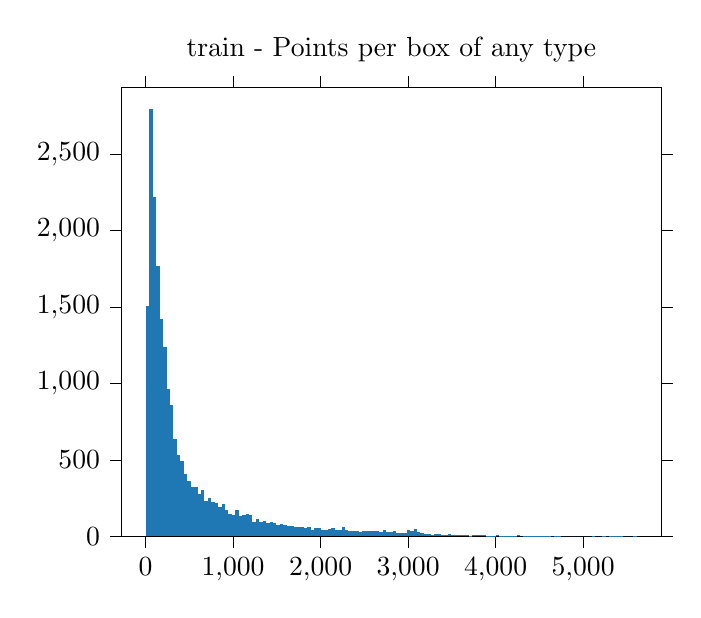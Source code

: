 % This file was created by tikzplotlib v0.8.5.
\begin{tikzpicture}

\definecolor{color0}{rgb}{0.122,0.467,0.706}

\begin{axis}[
tick align=outside,
tick pos=both,
title={train - Points per box of any type},
x grid style={white!69.02!black},
xmin=-274.25, xmax=5891.25,
xtick style={color=black},
y grid style={white!69.02!black},
ymin=0, ymax=2933.7,
ytick style={color=black}
]
\draw[fill=color0,draw opacity=0] (axis cs:6,0) rectangle (axis cs:45.196,1508);
\draw[fill=color0,draw opacity=0] (axis cs:45.196,0) rectangle (axis cs:84.392,2794);
\draw[fill=color0,draw opacity=0] (axis cs:84.392,0) rectangle (axis cs:123.587,2217);
\draw[fill=color0,draw opacity=0] (axis cs:123.587,0) rectangle (axis cs:162.783,1765);
\draw[fill=color0,draw opacity=0] (axis cs:162.783,0) rectangle (axis cs:201.979,1423);
\draw[fill=color0,draw opacity=0] (axis cs:201.979,0) rectangle (axis cs:241.175,1235);
\draw[fill=color0,draw opacity=0] (axis cs:241.175,0) rectangle (axis cs:280.371,962);
\draw[fill=color0,draw opacity=0] (axis cs:280.371,0) rectangle (axis cs:319.566,858);
\draw[fill=color0,draw opacity=0] (axis cs:319.566,0) rectangle (axis cs:358.762,634);
\draw[fill=color0,draw opacity=0] (axis cs:358.762,0) rectangle (axis cs:397.958,534);
\draw[fill=color0,draw opacity=0] (axis cs:397.958,0) rectangle (axis cs:437.154,493);
\draw[fill=color0,draw opacity=0] (axis cs:437.154,0) rectangle (axis cs:476.35,410);
\draw[fill=color0,draw opacity=0] (axis cs:476.35,0) rectangle (axis cs:515.545,358);
\draw[fill=color0,draw opacity=0] (axis cs:515.545,0) rectangle (axis cs:554.741,325);
\draw[fill=color0,draw opacity=0] (axis cs:554.741,0) rectangle (axis cs:593.937,325);
\draw[fill=color0,draw opacity=0] (axis cs:593.937,0) rectangle (axis cs:633.133,273);
\draw[fill=color0,draw opacity=0] (axis cs:633.133,0) rectangle (axis cs:672.329,300);
\draw[fill=color0,draw opacity=0] (axis cs:672.329,0) rectangle (axis cs:711.524,228);
\draw[fill=color0,draw opacity=0] (axis cs:711.524,0) rectangle (axis cs:750.72,252);
\draw[fill=color0,draw opacity=0] (axis cs:750.72,0) rectangle (axis cs:789.916,225);
\draw[fill=color0,draw opacity=0] (axis cs:789.916,0) rectangle (axis cs:829.112,214);
\draw[fill=color0,draw opacity=0] (axis cs:829.112,0) rectangle (axis cs:868.308,192);
\draw[fill=color0,draw opacity=0] (axis cs:868.308,0) rectangle (axis cs:907.503,209);
\draw[fill=color0,draw opacity=0] (axis cs:907.503,0) rectangle (axis cs:946.699,172);
\draw[fill=color0,draw opacity=0] (axis cs:946.699,0) rectangle (axis cs:985.895,144);
\draw[fill=color0,draw opacity=0] (axis cs:985.895,0) rectangle (axis cs:1025.091,141);
\draw[fill=color0,draw opacity=0] (axis cs:1025.091,0) rectangle (axis cs:1064.287,170);
\draw[fill=color0,draw opacity=0] (axis cs:1064.287,0) rectangle (axis cs:1103.483,134);
\draw[fill=color0,draw opacity=0] (axis cs:1103.483,0) rectangle (axis cs:1142.678,136);
\draw[fill=color0,draw opacity=0] (axis cs:1142.678,0) rectangle (axis cs:1181.874,145);
\draw[fill=color0,draw opacity=0] (axis cs:1181.874,0) rectangle (axis cs:1221.07,138);
\draw[fill=color0,draw opacity=0] (axis cs:1221.07,0) rectangle (axis cs:1260.266,94);
\draw[fill=color0,draw opacity=0] (axis cs:1260.266,0) rectangle (axis cs:1299.462,110);
\draw[fill=color0,draw opacity=0] (axis cs:1299.462,0) rectangle (axis cs:1338.657,95);
\draw[fill=color0,draw opacity=0] (axis cs:1338.657,0) rectangle (axis cs:1377.853,99);
\draw[fill=color0,draw opacity=0] (axis cs:1377.853,0) rectangle (axis cs:1417.049,86);
\draw[fill=color0,draw opacity=0] (axis cs:1417.049,0) rectangle (axis cs:1456.245,92);
\draw[fill=color0,draw opacity=0] (axis cs:1456.245,0) rectangle (axis cs:1495.441,87);
\draw[fill=color0,draw opacity=0] (axis cs:1495.441,0) rectangle (axis cs:1534.636,71);
\draw[fill=color0,draw opacity=0] (axis cs:1534.636,0) rectangle (axis cs:1573.832,83);
\draw[fill=color0,draw opacity=0] (axis cs:1573.832,0) rectangle (axis cs:1613.028,76);
\draw[fill=color0,draw opacity=0] (axis cs:1613.028,0) rectangle (axis cs:1652.224,64);
\draw[fill=color0,draw opacity=0] (axis cs:1652.224,0) rectangle (axis cs:1691.42,69);
\draw[fill=color0,draw opacity=0] (axis cs:1691.42,0) rectangle (axis cs:1730.615,58);
\draw[fill=color0,draw opacity=0] (axis cs:1730.615,0) rectangle (axis cs:1769.811,62);
\draw[fill=color0,draw opacity=0] (axis cs:1769.811,0) rectangle (axis cs:1809.007,61);
\draw[fill=color0,draw opacity=0] (axis cs:1809.007,0) rectangle (axis cs:1848.203,51);
\draw[fill=color0,draw opacity=0] (axis cs:1848.203,0) rectangle (axis cs:1887.399,58);
\draw[fill=color0,draw opacity=0] (axis cs:1887.399,0) rectangle (axis cs:1926.594,42);
\draw[fill=color0,draw opacity=0] (axis cs:1926.594,0) rectangle (axis cs:1965.79,54);
\draw[fill=color0,draw opacity=0] (axis cs:1965.79,0) rectangle (axis cs:2004.986,54);
\draw[fill=color0,draw opacity=0] (axis cs:2004.986,0) rectangle (axis cs:2044.182,41);
\draw[fill=color0,draw opacity=0] (axis cs:2044.182,0) rectangle (axis cs:2083.378,43);
\draw[fill=color0,draw opacity=0] (axis cs:2083.378,0) rectangle (axis cs:2122.573,49);
\draw[fill=color0,draw opacity=0] (axis cs:2122.573,0) rectangle (axis cs:2161.769,52);
\draw[fill=color0,draw opacity=0] (axis cs:2161.769,0) rectangle (axis cs:2200.965,42);
\draw[fill=color0,draw opacity=0] (axis cs:2200.965,0) rectangle (axis cs:2240.161,43);
\draw[fill=color0,draw opacity=0] (axis cs:2240.161,0) rectangle (axis cs:2279.357,58);
\draw[fill=color0,draw opacity=0] (axis cs:2279.357,0) rectangle (axis cs:2318.552,39);
\draw[fill=color0,draw opacity=0] (axis cs:2318.552,0) rectangle (axis cs:2357.748,34);
\draw[fill=color0,draw opacity=0] (axis cs:2357.748,0) rectangle (axis cs:2396.944,33);
\draw[fill=color0,draw opacity=0] (axis cs:2396.944,0) rectangle (axis cs:2436.14,35);
\draw[fill=color0,draw opacity=0] (axis cs:2436.14,0) rectangle (axis cs:2475.336,29);
\draw[fill=color0,draw opacity=0] (axis cs:2475.336,0) rectangle (axis cs:2514.531,35);
\draw[fill=color0,draw opacity=0] (axis cs:2514.531,0) rectangle (axis cs:2553.727,36);
\draw[fill=color0,draw opacity=0] (axis cs:2553.727,0) rectangle (axis cs:2592.923,37);
\draw[fill=color0,draw opacity=0] (axis cs:2592.923,0) rectangle (axis cs:2632.119,36);
\draw[fill=color0,draw opacity=0] (axis cs:2632.119,0) rectangle (axis cs:2671.315,31);
\draw[fill=color0,draw opacity=0] (axis cs:2671.315,0) rectangle (axis cs:2710.51,30);
\draw[fill=color0,draw opacity=0] (axis cs:2710.51,0) rectangle (axis cs:2749.706,38);
\draw[fill=color0,draw opacity=0] (axis cs:2749.706,0) rectangle (axis cs:2788.902,25);
\draw[fill=color0,draw opacity=0] (axis cs:2788.902,0) rectangle (axis cs:2828.098,25);
\draw[fill=color0,draw opacity=0] (axis cs:2828.098,0) rectangle (axis cs:2867.294,31);
\draw[fill=color0,draw opacity=0] (axis cs:2867.294,0) rectangle (axis cs:2906.49,19);
\draw[fill=color0,draw opacity=0] (axis cs:2906.49,0) rectangle (axis cs:2945.685,18);
\draw[fill=color0,draw opacity=0] (axis cs:2945.685,0) rectangle (axis cs:2984.881,23);
\draw[fill=color0,draw opacity=0] (axis cs:2984.881,0) rectangle (axis cs:3024.077,39);
\draw[fill=color0,draw opacity=0] (axis cs:3024.077,0) rectangle (axis cs:3063.273,36);
\draw[fill=color0,draw opacity=0] (axis cs:3063.273,0) rectangle (axis cs:3102.469,46);
\draw[fill=color0,draw opacity=0] (axis cs:3102.469,0) rectangle (axis cs:3141.664,29);
\draw[fill=color0,draw opacity=0] (axis cs:3141.664,0) rectangle (axis cs:3180.86,23);
\draw[fill=color0,draw opacity=0] (axis cs:3180.86,0) rectangle (axis cs:3220.056,15);
\draw[fill=color0,draw opacity=0] (axis cs:3220.056,0) rectangle (axis cs:3259.252,16);
\draw[fill=color0,draw opacity=0] (axis cs:3259.252,0) rectangle (axis cs:3298.448,9);
\draw[fill=color0,draw opacity=0] (axis cs:3298.448,0) rectangle (axis cs:3337.643,14);
\draw[fill=color0,draw opacity=0] (axis cs:3337.643,0) rectangle (axis cs:3376.839,12);
\draw[fill=color0,draw opacity=0] (axis cs:3376.839,0) rectangle (axis cs:3416.035,10);
\draw[fill=color0,draw opacity=0] (axis cs:3416.035,0) rectangle (axis cs:3455.231,9);
\draw[fill=color0,draw opacity=0] (axis cs:3455.231,0) rectangle (axis cs:3494.427,14);
\draw[fill=color0,draw opacity=0] (axis cs:3494.427,0) rectangle (axis cs:3533.622,9);
\draw[fill=color0,draw opacity=0] (axis cs:3533.622,0) rectangle (axis cs:3572.818,6);
\draw[fill=color0,draw opacity=0] (axis cs:3572.818,0) rectangle (axis cs:3612.014,11);
\draw[fill=color0,draw opacity=0] (axis cs:3612.014,0) rectangle (axis cs:3651.21,11);
\draw[fill=color0,draw opacity=0] (axis cs:3651.21,0) rectangle (axis cs:3690.406,6);
\draw[fill=color0,draw opacity=0] (axis cs:3690.406,0) rectangle (axis cs:3729.601,4);
\draw[fill=color0,draw opacity=0] (axis cs:3729.601,0) rectangle (axis cs:3768.797,9);
\draw[fill=color0,draw opacity=0] (axis cs:3768.797,0) rectangle (axis cs:3807.993,5);
\draw[fill=color0,draw opacity=0] (axis cs:3807.993,0) rectangle (axis cs:3847.189,5);
\draw[fill=color0,draw opacity=0] (axis cs:3847.189,0) rectangle (axis cs:3886.385,7);
\draw[fill=color0,draw opacity=0] (axis cs:3886.385,0) rectangle (axis cs:3925.58,4);
\draw[fill=color0,draw opacity=0] (axis cs:3925.58,0) rectangle (axis cs:3964.776,3);
\draw[fill=color0,draw opacity=0] (axis cs:3964.776,0) rectangle (axis cs:4003.972,3);
\draw[fill=color0,draw opacity=0] (axis cs:4003.972,0) rectangle (axis cs:4043.168,6);
\draw[fill=color0,draw opacity=0] (axis cs:4043.168,0) rectangle (axis cs:4082.364,4);
\draw[fill=color0,draw opacity=0] (axis cs:4082.364,0) rectangle (axis cs:4121.559,4);
\draw[fill=color0,draw opacity=0] (axis cs:4121.559,0) rectangle (axis cs:4160.755,4);
\draw[fill=color0,draw opacity=0] (axis cs:4160.755,0) rectangle (axis cs:4199.951,2);
\draw[fill=color0,draw opacity=0] (axis cs:4199.951,0) rectangle (axis cs:4239.147,3);
\draw[fill=color0,draw opacity=0] (axis cs:4239.147,0) rectangle (axis cs:4278.343,6);
\draw[fill=color0,draw opacity=0] (axis cs:4278.343,0) rectangle (axis cs:4317.538,0);
\draw[fill=color0,draw opacity=0] (axis cs:4317.538,0) rectangle (axis cs:4356.734,2);
\draw[fill=color0,draw opacity=0] (axis cs:4356.734,0) rectangle (axis cs:4395.93,1);
\draw[fill=color0,draw opacity=0] (axis cs:4395.93,0) rectangle (axis cs:4435.126,4);
\draw[fill=color0,draw opacity=0] (axis cs:4435.126,0) rectangle (axis cs:4474.322,1);
\draw[fill=color0,draw opacity=0] (axis cs:4474.322,0) rectangle (axis cs:4513.517,1);
\draw[fill=color0,draw opacity=0] (axis cs:4513.517,0) rectangle (axis cs:4552.713,3);
\draw[fill=color0,draw opacity=0] (axis cs:4552.713,0) rectangle (axis cs:4591.909,1);
\draw[fill=color0,draw opacity=0] (axis cs:4591.909,0) rectangle (axis cs:4631.105,1);
\draw[fill=color0,draw opacity=0] (axis cs:4631.105,0) rectangle (axis cs:4670.301,0);
\draw[fill=color0,draw opacity=0] (axis cs:4670.301,0) rectangle (axis cs:4709.497,2);
\draw[fill=color0,draw opacity=0] (axis cs:4709.497,0) rectangle (axis cs:4748.692,1);
\draw[fill=color0,draw opacity=0] (axis cs:4748.692,0) rectangle (axis cs:4787.888,0);
\draw[fill=color0,draw opacity=0] (axis cs:4787.888,0) rectangle (axis cs:4827.084,0);
\draw[fill=color0,draw opacity=0] (axis cs:4827.084,0) rectangle (axis cs:4866.28,0);
\draw[fill=color0,draw opacity=0] (axis cs:4866.28,0) rectangle (axis cs:4905.476,0);
\draw[fill=color0,draw opacity=0] (axis cs:4905.476,0) rectangle (axis cs:4944.671,0);
\draw[fill=color0,draw opacity=0] (axis cs:4944.671,0) rectangle (axis cs:4983.867,0);
\draw[fill=color0,draw opacity=0] (axis cs:4983.867,0) rectangle (axis cs:5023.063,0);
\draw[fill=color0,draw opacity=0] (axis cs:5023.063,0) rectangle (axis cs:5062.259,0);
\draw[fill=color0,draw opacity=0] (axis cs:5062.259,0) rectangle (axis cs:5101.455,0);
\draw[fill=color0,draw opacity=0] (axis cs:5101.455,0) rectangle (axis cs:5140.65,1);
\draw[fill=color0,draw opacity=0] (axis cs:5140.65,0) rectangle (axis cs:5179.846,0);
\draw[fill=color0,draw opacity=0] (axis cs:5179.846,0) rectangle (axis cs:5219.042,0);
\draw[fill=color0,draw opacity=0] (axis cs:5219.042,0) rectangle (axis cs:5258.238,2);
\draw[fill=color0,draw opacity=0] (axis cs:5258.238,0) rectangle (axis cs:5297.434,0);
\draw[fill=color0,draw opacity=0] (axis cs:5297.434,0) rectangle (axis cs:5336.629,1);
\draw[fill=color0,draw opacity=0] (axis cs:5336.629,0) rectangle (axis cs:5375.825,1);
\draw[fill=color0,draw opacity=0] (axis cs:5375.825,0) rectangle (axis cs:5415.021,2);
\draw[fill=color0,draw opacity=0] (axis cs:5415.021,0) rectangle (axis cs:5454.217,1);
\draw[fill=color0,draw opacity=0] (axis cs:5454.217,0) rectangle (axis cs:5493.413,0);
\draw[fill=color0,draw opacity=0] (axis cs:5493.413,0) rectangle (axis cs:5532.608,0);
\draw[fill=color0,draw opacity=0] (axis cs:5532.608,0) rectangle (axis cs:5571.804,0);
\draw[fill=color0,draw opacity=0] (axis cs:5571.804,0) rectangle (axis cs:5611,1);
\end{axis}

\end{tikzpicture}
